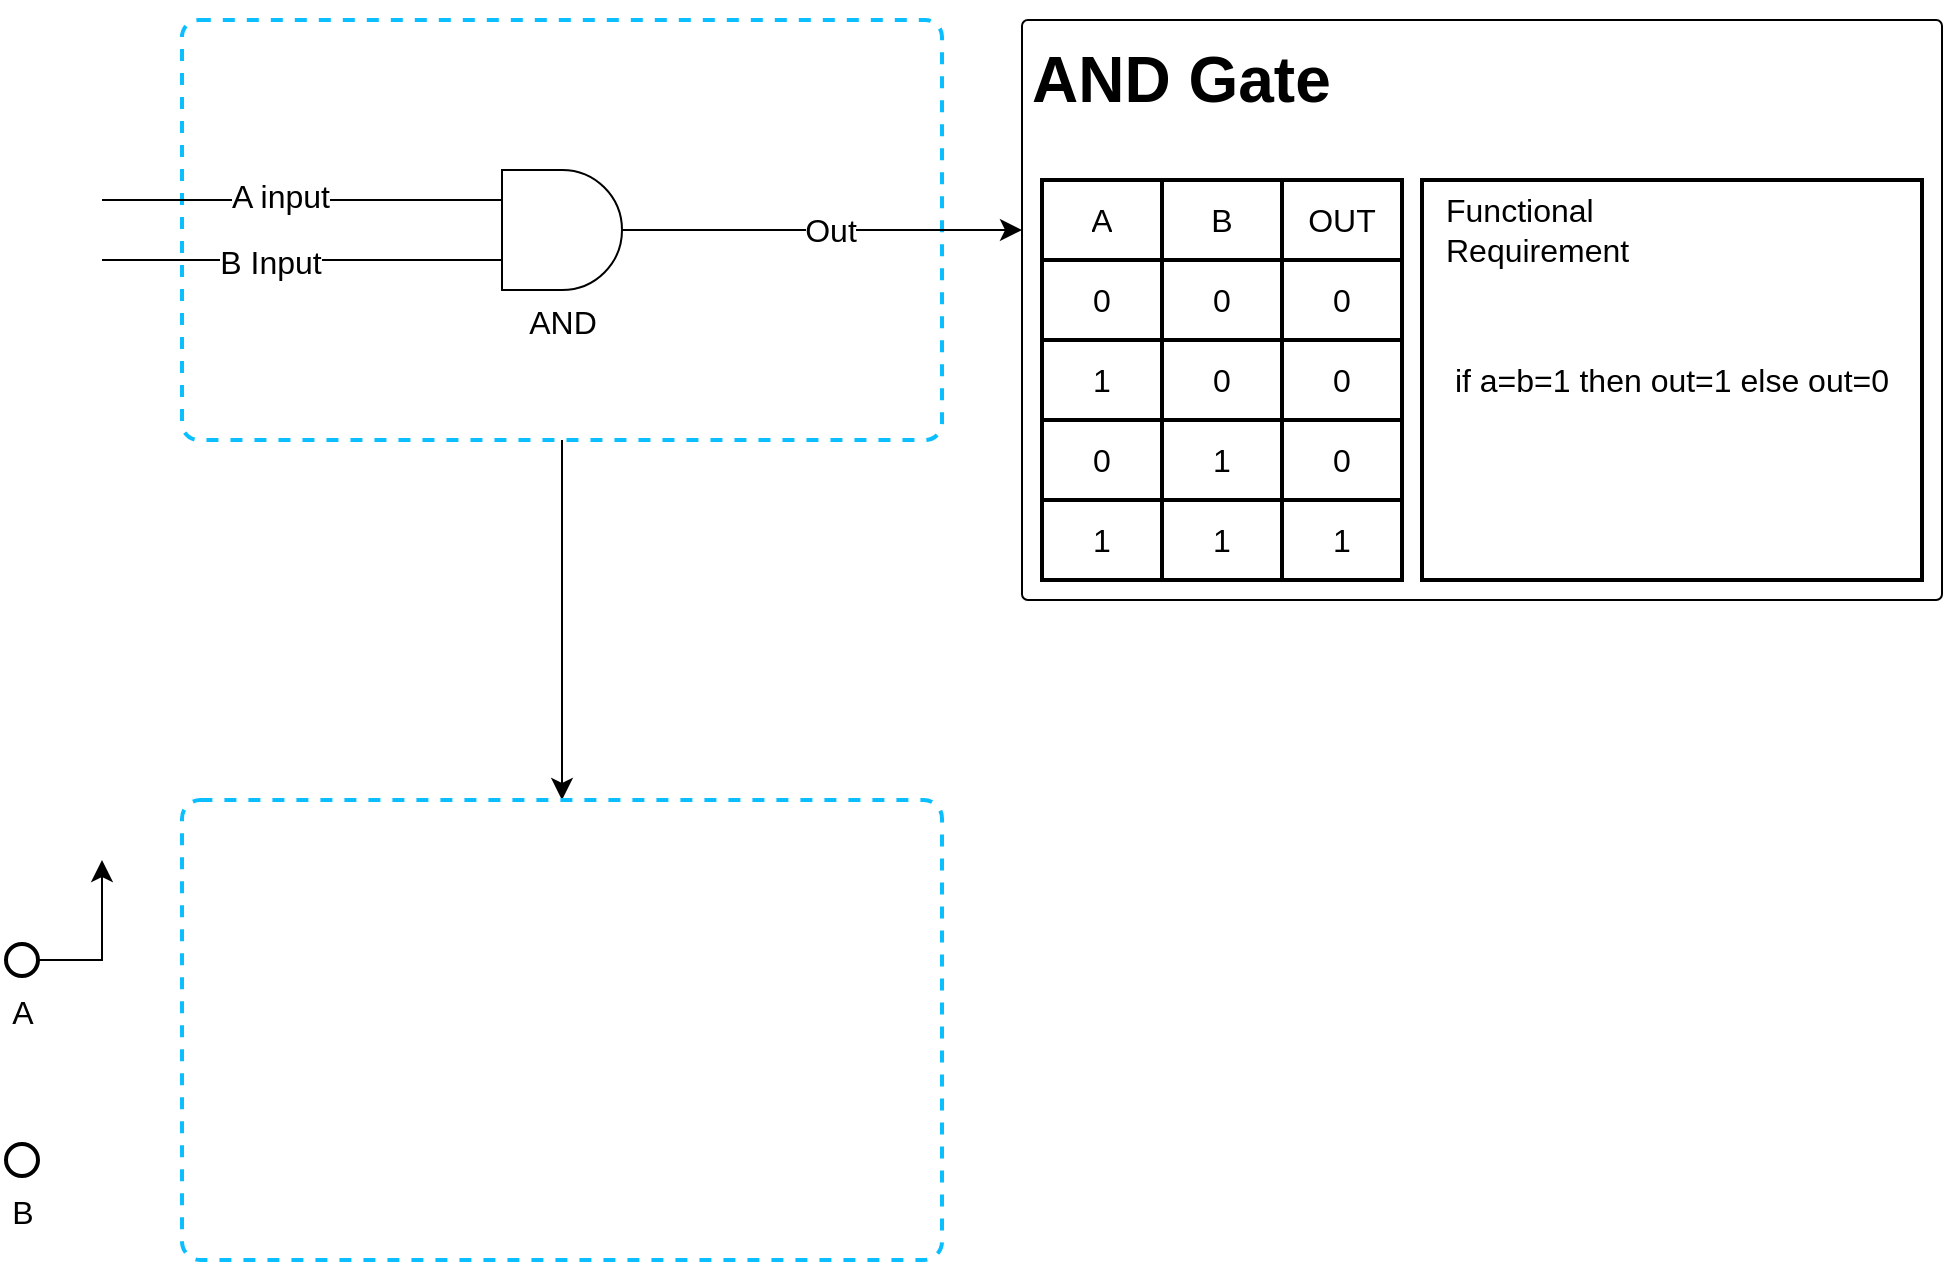 <mxfile version="20.8.23" type="github">
  <diagram name="And-Gate" id="u10YveOSF3FBLlsxwQq4">
    <mxGraphModel dx="925" dy="526" grid="1" gridSize="10" guides="1" tooltips="1" connect="1" arrows="1" fold="1" page="1" pageScale="1" pageWidth="827" pageHeight="1169" math="0" shadow="0">
      <root>
        <mxCell id="0" />
        <mxCell id="1" parent="0" />
        <mxCell id="NyGEZXsJiVMz1paDzBxX-51" value="" style="edgeStyle=none;curved=1;rounded=0;orthogonalLoop=1;jettySize=auto;html=1;fontSize=12;startSize=8;endSize=8;" edge="1" parent="1" source="NyGEZXsJiVMz1paDzBxX-1" target="NyGEZXsJiVMz1paDzBxX-50">
          <mxGeometry relative="1" as="geometry" />
        </mxCell>
        <mxCell id="NyGEZXsJiVMz1paDzBxX-1" value="" style="rounded=1;whiteSpace=wrap;html=1;fontSize=16;arcSize=4;dashed=1;strokeColor=#0ABEFF;strokeWidth=2;" vertex="1" parent="1">
          <mxGeometry x="120" y="80" width="380" height="210" as="geometry" />
        </mxCell>
        <mxCell id="NyGEZXsJiVMz1paDzBxX-2" value="AND" style="verticalLabelPosition=bottom;shadow=0;dashed=0;align=center;html=1;verticalAlign=top;shape=mxgraph.electrical.logic_gates.logic_gate;operation=and;fontSize=16;" vertex="1" parent="1">
          <mxGeometry x="260" y="155" width="100" height="60" as="geometry" />
        </mxCell>
        <mxCell id="NyGEZXsJiVMz1paDzBxX-3" value="" style="endArrow=none;html=1;rounded=0;fontSize=12;startSize=8;endSize=8;curved=1;entryX=0;entryY=0.25;entryDx=0;entryDy=0;entryPerimeter=0;" edge="1" parent="1" target="NyGEZXsJiVMz1paDzBxX-2">
          <mxGeometry width="50" height="50" relative="1" as="geometry">
            <mxPoint x="80" y="170" as="sourcePoint" />
            <mxPoint x="380" y="200" as="targetPoint" />
          </mxGeometry>
        </mxCell>
        <mxCell id="NyGEZXsJiVMz1paDzBxX-7" value="A input" style="edgeLabel;html=1;align=center;verticalAlign=middle;resizable=0;points=[];fontSize=16;" vertex="1" connectable="0" parent="NyGEZXsJiVMz1paDzBxX-3">
          <mxGeometry x="-0.009" y="2" relative="1" as="geometry">
            <mxPoint as="offset" />
          </mxGeometry>
        </mxCell>
        <mxCell id="NyGEZXsJiVMz1paDzBxX-4" value="" style="endArrow=none;html=1;rounded=0;fontSize=12;startSize=8;endSize=8;curved=1;entryX=0;entryY=0.25;entryDx=0;entryDy=0;entryPerimeter=0;" edge="1" parent="1">
          <mxGeometry width="50" height="50" relative="1" as="geometry">
            <mxPoint x="80" y="200" as="sourcePoint" />
            <mxPoint x="260" y="200" as="targetPoint" />
          </mxGeometry>
        </mxCell>
        <mxCell id="NyGEZXsJiVMz1paDzBxX-6" value="B Input" style="edgeLabel;html=1;align=center;verticalAlign=middle;resizable=0;points=[];fontSize=16;" vertex="1" connectable="0" parent="NyGEZXsJiVMz1paDzBxX-4">
          <mxGeometry x="-0.066" y="-1" relative="1" as="geometry">
            <mxPoint as="offset" />
          </mxGeometry>
        </mxCell>
        <mxCell id="NyGEZXsJiVMz1paDzBxX-8" value="" style="endArrow=classic;html=1;rounded=0;fontSize=12;startSize=8;endSize=8;curved=1;exitX=1;exitY=0.5;exitDx=0;exitDy=0;exitPerimeter=0;" edge="1" parent="1" source="NyGEZXsJiVMz1paDzBxX-2">
          <mxGeometry width="50" height="50" relative="1" as="geometry">
            <mxPoint x="330" y="250" as="sourcePoint" />
            <mxPoint x="540" y="185" as="targetPoint" />
          </mxGeometry>
        </mxCell>
        <mxCell id="NyGEZXsJiVMz1paDzBxX-9" value="Out" style="edgeLabel;html=1;align=center;verticalAlign=middle;resizable=0;points=[];fontSize=16;" vertex="1" connectable="0" parent="NyGEZXsJiVMz1paDzBxX-8">
          <mxGeometry x="-0.073" relative="1" as="geometry">
            <mxPoint as="offset" />
          </mxGeometry>
        </mxCell>
        <mxCell id="NyGEZXsJiVMz1paDzBxX-10" value="&lt;h1&gt;AND Gate&lt;/h1&gt;&lt;p&gt;&lt;br&gt;&lt;/p&gt;" style="text;html=1;strokeColor=default;fillColor=none;spacing=5;spacingTop=-20;whiteSpace=wrap;overflow=hidden;rounded=1;fontSize=16;arcSize=1;" vertex="1" parent="1">
          <mxGeometry x="540" y="80" width="460" height="290" as="geometry" />
        </mxCell>
        <mxCell id="NyGEZXsJiVMz1paDzBxX-24" value="" style="shape=table;startSize=0;container=1;collapsible=0;childLayout=tableLayout;fontSize=16;rounded=1;strokeColor=default;strokeWidth=2;" vertex="1" parent="1">
          <mxGeometry x="550" y="160" width="180" height="200" as="geometry" />
        </mxCell>
        <mxCell id="NyGEZXsJiVMz1paDzBxX-25" value="" style="shape=tableRow;horizontal=0;startSize=0;swimlaneHead=0;swimlaneBody=0;strokeColor=inherit;top=0;left=0;bottom=0;right=0;collapsible=0;dropTarget=0;fillColor=none;points=[[0,0.5],[1,0.5]];portConstraint=eastwest;fontSize=16;rounded=1;strokeWidth=2;" vertex="1" parent="NyGEZXsJiVMz1paDzBxX-24">
          <mxGeometry width="180" height="40" as="geometry" />
        </mxCell>
        <mxCell id="NyGEZXsJiVMz1paDzBxX-26" value="A" style="shape=partialRectangle;html=1;whiteSpace=wrap;connectable=0;strokeColor=inherit;overflow=hidden;fillColor=none;top=0;left=0;bottom=0;right=0;pointerEvents=1;fontSize=16;rounded=1;strokeWidth=2;" vertex="1" parent="NyGEZXsJiVMz1paDzBxX-25">
          <mxGeometry width="60" height="40" as="geometry">
            <mxRectangle width="60" height="40" as="alternateBounds" />
          </mxGeometry>
        </mxCell>
        <mxCell id="NyGEZXsJiVMz1paDzBxX-27" value="B" style="shape=partialRectangle;html=1;whiteSpace=wrap;connectable=0;strokeColor=inherit;overflow=hidden;fillColor=none;top=0;left=0;bottom=0;right=0;pointerEvents=1;fontSize=16;rounded=1;strokeWidth=2;" vertex="1" parent="NyGEZXsJiVMz1paDzBxX-25">
          <mxGeometry x="60" width="60" height="40" as="geometry">
            <mxRectangle width="60" height="40" as="alternateBounds" />
          </mxGeometry>
        </mxCell>
        <mxCell id="NyGEZXsJiVMz1paDzBxX-28" value="OUT" style="shape=partialRectangle;html=1;whiteSpace=wrap;connectable=0;strokeColor=inherit;overflow=hidden;fillColor=none;top=0;left=0;bottom=0;right=0;pointerEvents=1;fontSize=16;rounded=1;strokeWidth=2;" vertex="1" parent="NyGEZXsJiVMz1paDzBxX-25">
          <mxGeometry x="120" width="60" height="40" as="geometry">
            <mxRectangle width="60" height="40" as="alternateBounds" />
          </mxGeometry>
        </mxCell>
        <mxCell id="NyGEZXsJiVMz1paDzBxX-29" value="" style="shape=tableRow;horizontal=0;startSize=0;swimlaneHead=0;swimlaneBody=0;strokeColor=inherit;top=0;left=0;bottom=0;right=0;collapsible=0;dropTarget=0;fillColor=none;points=[[0,0.5],[1,0.5]];portConstraint=eastwest;fontSize=16;rounded=1;strokeWidth=2;" vertex="1" parent="NyGEZXsJiVMz1paDzBxX-24">
          <mxGeometry y="40" width="180" height="40" as="geometry" />
        </mxCell>
        <mxCell id="NyGEZXsJiVMz1paDzBxX-30" value="0" style="shape=partialRectangle;html=1;whiteSpace=wrap;connectable=0;strokeColor=inherit;overflow=hidden;fillColor=none;top=0;left=0;bottom=0;right=0;pointerEvents=1;fontSize=16;rounded=1;strokeWidth=2;" vertex="1" parent="NyGEZXsJiVMz1paDzBxX-29">
          <mxGeometry width="60" height="40" as="geometry">
            <mxRectangle width="60" height="40" as="alternateBounds" />
          </mxGeometry>
        </mxCell>
        <mxCell id="NyGEZXsJiVMz1paDzBxX-31" value="0" style="shape=partialRectangle;html=1;whiteSpace=wrap;connectable=0;strokeColor=inherit;overflow=hidden;fillColor=none;top=0;left=0;bottom=0;right=0;pointerEvents=1;fontSize=16;rounded=1;strokeWidth=2;" vertex="1" parent="NyGEZXsJiVMz1paDzBxX-29">
          <mxGeometry x="60" width="60" height="40" as="geometry">
            <mxRectangle width="60" height="40" as="alternateBounds" />
          </mxGeometry>
        </mxCell>
        <mxCell id="NyGEZXsJiVMz1paDzBxX-32" value="0" style="shape=partialRectangle;html=1;whiteSpace=wrap;connectable=0;strokeColor=inherit;overflow=hidden;fillColor=none;top=0;left=0;bottom=0;right=0;pointerEvents=1;fontSize=16;rounded=1;strokeWidth=2;" vertex="1" parent="NyGEZXsJiVMz1paDzBxX-29">
          <mxGeometry x="120" width="60" height="40" as="geometry">
            <mxRectangle width="60" height="40" as="alternateBounds" />
          </mxGeometry>
        </mxCell>
        <mxCell id="NyGEZXsJiVMz1paDzBxX-33" value="" style="shape=tableRow;horizontal=0;startSize=0;swimlaneHead=0;swimlaneBody=0;strokeColor=inherit;top=0;left=0;bottom=0;right=0;collapsible=0;dropTarget=0;fillColor=none;points=[[0,0.5],[1,0.5]];portConstraint=eastwest;fontSize=16;rounded=1;strokeWidth=2;" vertex="1" parent="NyGEZXsJiVMz1paDzBxX-24">
          <mxGeometry y="80" width="180" height="40" as="geometry" />
        </mxCell>
        <mxCell id="NyGEZXsJiVMz1paDzBxX-34" value="1" style="shape=partialRectangle;html=1;whiteSpace=wrap;connectable=0;strokeColor=inherit;overflow=hidden;fillColor=none;top=0;left=0;bottom=0;right=0;pointerEvents=1;fontSize=16;rounded=1;strokeWidth=2;" vertex="1" parent="NyGEZXsJiVMz1paDzBxX-33">
          <mxGeometry width="60" height="40" as="geometry">
            <mxRectangle width="60" height="40" as="alternateBounds" />
          </mxGeometry>
        </mxCell>
        <mxCell id="NyGEZXsJiVMz1paDzBxX-35" value="0" style="shape=partialRectangle;html=1;whiteSpace=wrap;connectable=0;strokeColor=inherit;overflow=hidden;fillColor=none;top=0;left=0;bottom=0;right=0;pointerEvents=1;fontSize=16;rounded=1;strokeWidth=2;" vertex="1" parent="NyGEZXsJiVMz1paDzBxX-33">
          <mxGeometry x="60" width="60" height="40" as="geometry">
            <mxRectangle width="60" height="40" as="alternateBounds" />
          </mxGeometry>
        </mxCell>
        <mxCell id="NyGEZXsJiVMz1paDzBxX-36" value="0" style="shape=partialRectangle;html=1;whiteSpace=wrap;connectable=0;strokeColor=inherit;overflow=hidden;fillColor=none;top=0;left=0;bottom=0;right=0;pointerEvents=1;fontSize=16;rounded=1;strokeWidth=2;" vertex="1" parent="NyGEZXsJiVMz1paDzBxX-33">
          <mxGeometry x="120" width="60" height="40" as="geometry">
            <mxRectangle width="60" height="40" as="alternateBounds" />
          </mxGeometry>
        </mxCell>
        <mxCell id="NyGEZXsJiVMz1paDzBxX-37" style="shape=tableRow;horizontal=0;startSize=0;swimlaneHead=0;swimlaneBody=0;strokeColor=inherit;top=0;left=0;bottom=0;right=0;collapsible=0;dropTarget=0;fillColor=none;points=[[0,0.5],[1,0.5]];portConstraint=eastwest;fontSize=16;rounded=1;strokeWidth=2;" vertex="1" parent="NyGEZXsJiVMz1paDzBxX-24">
          <mxGeometry y="120" width="180" height="40" as="geometry" />
        </mxCell>
        <mxCell id="NyGEZXsJiVMz1paDzBxX-38" value="0" style="shape=partialRectangle;html=1;whiteSpace=wrap;connectable=0;strokeColor=inherit;overflow=hidden;fillColor=none;top=0;left=0;bottom=0;right=0;pointerEvents=1;fontSize=16;rounded=1;strokeWidth=2;" vertex="1" parent="NyGEZXsJiVMz1paDzBxX-37">
          <mxGeometry width="60" height="40" as="geometry">
            <mxRectangle width="60" height="40" as="alternateBounds" />
          </mxGeometry>
        </mxCell>
        <mxCell id="NyGEZXsJiVMz1paDzBxX-39" value="1" style="shape=partialRectangle;html=1;whiteSpace=wrap;connectable=0;strokeColor=inherit;overflow=hidden;fillColor=none;top=0;left=0;bottom=0;right=0;pointerEvents=1;fontSize=16;rounded=1;strokeWidth=2;" vertex="1" parent="NyGEZXsJiVMz1paDzBxX-37">
          <mxGeometry x="60" width="60" height="40" as="geometry">
            <mxRectangle width="60" height="40" as="alternateBounds" />
          </mxGeometry>
        </mxCell>
        <mxCell id="NyGEZXsJiVMz1paDzBxX-40" value="0" style="shape=partialRectangle;html=1;whiteSpace=wrap;connectable=0;strokeColor=inherit;overflow=hidden;fillColor=none;top=0;left=0;bottom=0;right=0;pointerEvents=1;fontSize=16;rounded=1;strokeWidth=2;" vertex="1" parent="NyGEZXsJiVMz1paDzBxX-37">
          <mxGeometry x="120" width="60" height="40" as="geometry">
            <mxRectangle width="60" height="40" as="alternateBounds" />
          </mxGeometry>
        </mxCell>
        <mxCell id="NyGEZXsJiVMz1paDzBxX-41" style="shape=tableRow;horizontal=0;startSize=0;swimlaneHead=0;swimlaneBody=0;strokeColor=inherit;top=0;left=0;bottom=0;right=0;collapsible=0;dropTarget=0;fillColor=none;points=[[0,0.5],[1,0.5]];portConstraint=eastwest;fontSize=16;rounded=1;strokeWidth=2;" vertex="1" parent="NyGEZXsJiVMz1paDzBxX-24">
          <mxGeometry y="160" width="180" height="40" as="geometry" />
        </mxCell>
        <mxCell id="NyGEZXsJiVMz1paDzBxX-42" value="1" style="shape=partialRectangle;html=1;whiteSpace=wrap;connectable=0;strokeColor=inherit;overflow=hidden;fillColor=none;top=0;left=0;bottom=0;right=0;pointerEvents=1;fontSize=16;rounded=1;strokeWidth=2;" vertex="1" parent="NyGEZXsJiVMz1paDzBxX-41">
          <mxGeometry width="60" height="40" as="geometry">
            <mxRectangle width="60" height="40" as="alternateBounds" />
          </mxGeometry>
        </mxCell>
        <mxCell id="NyGEZXsJiVMz1paDzBxX-43" value="1" style="shape=partialRectangle;html=1;whiteSpace=wrap;connectable=0;strokeColor=inherit;overflow=hidden;fillColor=none;top=0;left=0;bottom=0;right=0;pointerEvents=1;fontSize=16;rounded=1;strokeWidth=2;" vertex="1" parent="NyGEZXsJiVMz1paDzBxX-41">
          <mxGeometry x="60" width="60" height="40" as="geometry">
            <mxRectangle width="60" height="40" as="alternateBounds" />
          </mxGeometry>
        </mxCell>
        <mxCell id="NyGEZXsJiVMz1paDzBxX-44" value="1" style="shape=partialRectangle;html=1;whiteSpace=wrap;connectable=0;strokeColor=inherit;overflow=hidden;fillColor=none;top=0;left=0;bottom=0;right=0;pointerEvents=1;fontSize=16;rounded=1;strokeWidth=2;" vertex="1" parent="NyGEZXsJiVMz1paDzBxX-41">
          <mxGeometry x="120" width="60" height="40" as="geometry">
            <mxRectangle width="60" height="40" as="alternateBounds" />
          </mxGeometry>
        </mxCell>
        <mxCell id="NyGEZXsJiVMz1paDzBxX-48" value="if a=b=1 then out=1 else out=0" style="rounded=0;whiteSpace=wrap;html=1;strokeColor=default;strokeWidth=2;fontSize=16;" vertex="1" parent="1">
          <mxGeometry x="740" y="160" width="250" height="200" as="geometry" />
        </mxCell>
        <mxCell id="NyGEZXsJiVMz1paDzBxX-49" value="Functional Requirement" style="text;html=1;strokeColor=none;fillColor=none;align=left;verticalAlign=middle;whiteSpace=wrap;rounded=0;fontSize=16;" vertex="1" parent="1">
          <mxGeometry x="750" y="170" width="60" height="30" as="geometry" />
        </mxCell>
        <mxCell id="NyGEZXsJiVMz1paDzBxX-50" value="" style="whiteSpace=wrap;html=1;fontSize=16;strokeColor=#0ABEFF;rounded=1;arcSize=4;dashed=1;strokeWidth=2;" vertex="1" parent="1">
          <mxGeometry x="120" y="470" width="380" height="230" as="geometry" />
        </mxCell>
        <mxCell id="NyGEZXsJiVMz1paDzBxX-52" value="" style="edgeStyle=segmentEdgeStyle;endArrow=classic;html=1;curved=0;rounded=0;endSize=8;startSize=8;fontSize=12;exitX=0.9;exitY=0.5;exitDx=0;exitDy=0;exitPerimeter=0;" edge="1" parent="1" source="NyGEZXsJiVMz1paDzBxX-53">
          <mxGeometry width="50" height="50" relative="1" as="geometry">
            <mxPoint x="80" y="549.68" as="sourcePoint" />
            <mxPoint x="80" y="500" as="targetPoint" />
          </mxGeometry>
        </mxCell>
        <mxCell id="NyGEZXsJiVMz1paDzBxX-53" value="A" style="verticalLabelPosition=bottom;shadow=0;dashed=0;align=center;html=1;verticalAlign=top;shape=mxgraph.electrical.logic_gates.inverting_contact;rounded=1;strokeColor=default;strokeWidth=2;fontSize=16;" vertex="1" parent="1">
          <mxGeometry x="30" y="540" width="20" height="20" as="geometry" />
        </mxCell>
        <mxCell id="NyGEZXsJiVMz1paDzBxX-54" value="B" style="verticalLabelPosition=bottom;shadow=0;dashed=0;align=center;html=1;verticalAlign=top;shape=mxgraph.electrical.logic_gates.inverting_contact;rounded=1;strokeColor=default;strokeWidth=2;fontSize=16;" vertex="1" parent="1">
          <mxGeometry x="30" y="640" width="20" height="20" as="geometry" />
        </mxCell>
      </root>
    </mxGraphModel>
  </diagram>
</mxfile>

